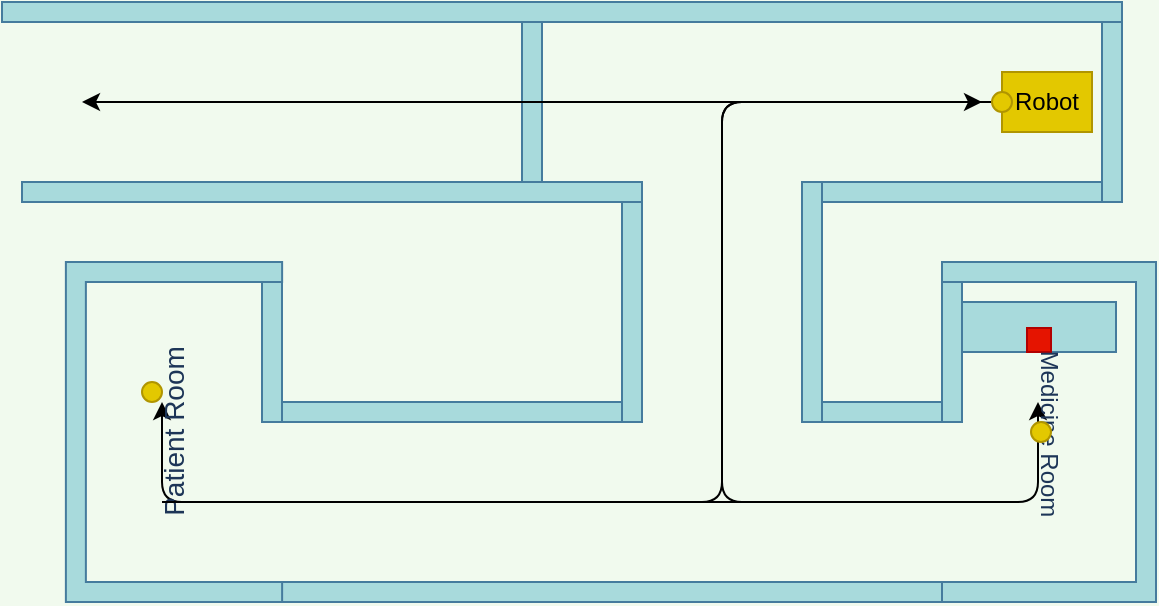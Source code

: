 <mxfile>
    <diagram id="Yp99EcE86TbjtTeTYBdj" name="Hospital Scenario 0">
        <mxGraphModel dx="722" dy="573" grid="1" gridSize="10" guides="1" tooltips="1" connect="1" arrows="1" fold="1" page="1" pageScale="1" pageWidth="583" pageHeight="413" background="#F1FAEE" math="0" shadow="0">
            <root>
                <mxCell id="0"/>
                <mxCell id="1" parent="0"/>
                <object label="&lt;font color=&quot;#000000&quot;&gt;Robot&lt;/font&gt;" type="robot" collision_tag="stopEvent" component_Claw="[80, 1]" name="wall_e" orientation="180" id="XaaZAw79OCWD7nJUf5TW-4">
                    <mxCell style="rounded=0;whiteSpace=wrap;html=1;strokeColor=#B09500;fontColor=#ffffff;fillColor=#e3c800;" parent="1" vertex="1">
                        <mxGeometry x="500" y="65" width="45" height="30" as="geometry"/>
                    </mxCell>
                </object>
                <mxCell id="XaaZAw79OCWD7nJUf5TW-5" value="" style="verticalLabelPosition=bottom;html=1;verticalAlign=top;align=center;shape=mxgraph.floorplan.wall;fillColor=#A8DADC;direction=south;strokeColor=#457B9D;fontColor=#1D3557;" parent="1" vertex="1">
                    <mxGeometry x="400" y="120" width="10" height="120" as="geometry"/>
                </mxCell>
                <mxCell id="XaaZAw79OCWD7nJUf5TW-6" value="" style="verticalLabelPosition=bottom;html=1;verticalAlign=top;align=center;shape=mxgraph.floorplan.wall;fillColor=#A8DADC;direction=west;strokeColor=#457B9D;fontColor=#1D3557;" parent="1" vertex="1">
                    <mxGeometry y="30" width="560" height="10" as="geometry"/>
                </mxCell>
                <mxCell id="XaaZAw79OCWD7nJUf5TW-7" value="" style="verticalLabelPosition=bottom;html=1;verticalAlign=top;align=center;shape=mxgraph.floorplan.wall;fillColor=#A8DADC;direction=south;strokeColor=#457B9D;fontColor=#1D3557;" parent="1" vertex="1">
                    <mxGeometry x="310" y="120" width="10" height="120" as="geometry"/>
                </mxCell>
                <mxCell id="XaaZAw79OCWD7nJUf5TW-8" value="" style="verticalLabelPosition=bottom;html=1;verticalAlign=top;align=center;shape=mxgraph.floorplan.wall;fillColor=#A8DADC;direction=west;strokeColor=#457B9D;fontColor=#1D3557;" parent="1" vertex="1">
                    <mxGeometry x="10" y="120" width="310" height="10" as="geometry"/>
                </mxCell>
                <mxCell id="XaaZAw79OCWD7nJUf5TW-9" value="" style="verticalLabelPosition=bottom;html=1;verticalAlign=top;align=center;shape=mxgraph.floorplan.wall;fillColor=#A8DADC;direction=west;strokeColor=#457B9D;fontColor=#1D3557;" parent="1" vertex="1">
                    <mxGeometry x="140" y="230" width="170" height="10" as="geometry"/>
                </mxCell>
                <mxCell id="XaaZAw79OCWD7nJUf5TW-10" value="" style="verticalLabelPosition=bottom;html=1;verticalAlign=top;align=center;shape=mxgraph.floorplan.wall;fillColor=#A8DADC;direction=south;strokeColor=#457B9D;fontColor=#1D3557;" parent="1" vertex="1">
                    <mxGeometry x="130" y="170" width="10" height="70" as="geometry"/>
                </mxCell>
                <mxCell id="XaaZAw79OCWD7nJUf5TW-11" value="" style="verticalLabelPosition=bottom;html=1;verticalAlign=top;align=center;shape=mxgraph.floorplan.wall;fillColor=#A8DADC;direction=south;strokeColor=#457B9D;fontColor=#1D3557;" parent="1" vertex="1">
                    <mxGeometry x="470" y="170" width="10" height="70" as="geometry"/>
                </mxCell>
                <mxCell id="XaaZAw79OCWD7nJUf5TW-12" value="" style="verticalLabelPosition=bottom;html=1;verticalAlign=top;align=center;shape=mxgraph.floorplan.wall;fillColor=#A8DADC;direction=west;strokeColor=#457B9D;fontColor=#1D3557;" parent="1" vertex="1">
                    <mxGeometry x="410" y="230" width="60" height="10" as="geometry"/>
                </mxCell>
                <mxCell id="XaaZAw79OCWD7nJUf5TW-13" value="" style="verticalLabelPosition=bottom;html=1;verticalAlign=top;align=center;shape=mxgraph.floorplan.wall;fillColor=#A8DADC;direction=west;strokeColor=#457B9D;fontColor=#1D3557;" parent="1" vertex="1">
                    <mxGeometry x="140" y="320" width="340" height="10" as="geometry"/>
                </mxCell>
                <object label="" type="map-path" id="Y7Bzf0jI6VJ8z7jc9NQ7-1">
                    <mxCell style="endArrow=classic;html=1;exitX=0;exitY=0.5;exitDx=0;exitDy=0;labelBackgroundColor=#F1FAEE;fontColor=#1D3557;strokeColor=#000000;" parent="1" source="XaaZAw79OCWD7nJUf5TW-4" edge="1">
                        <mxGeometry width="50" height="50" relative="1" as="geometry">
                            <mxPoint x="490" y="80" as="sourcePoint"/>
                            <mxPoint x="518" y="230" as="targetPoint"/>
                            <Array as="points">
                                <mxPoint x="360" y="80"/>
                                <mxPoint x="360" y="280"/>
                                <mxPoint x="518" y="280"/>
                            </Array>
                        </mxGeometry>
                    </mxCell>
                </object>
                <mxCell id="Y7Bzf0jI6VJ8z7jc9NQ7-2" value="" style="rounded=0;whiteSpace=wrap;html=1;fillColor=#A8DADC;strokeColor=#457B9D;fontColor=#1D3557;" parent="1" vertex="1">
                    <mxGeometry x="480" y="180" width="77" height="25" as="geometry"/>
                </mxCell>
                <object label="" type="map-path" id="CDSX7yOxOUjXz9ZWq8lS-1">
                    <mxCell style="endArrow=classic;html=1;labelBackgroundColor=#F1FAEE;fontColor=#1D3557;strokeColor=#000000;" parent="1" edge="1">
                        <mxGeometry width="50" height="50" relative="1" as="geometry">
                            <mxPoint x="500" y="280" as="sourcePoint"/>
                            <mxPoint x="80" y="230" as="targetPoint"/>
                            <Array as="points">
                                <mxPoint x="80" y="280"/>
                            </Array>
                        </mxGeometry>
                    </mxCell>
                </object>
                <mxCell id="CDSX7yOxOUjXz9ZWq8lS-2" value="" style="verticalLabelPosition=bottom;html=1;verticalAlign=top;align=center;shape=mxgraph.floorplan.wall;fillColor=#A8DADC;direction=south;strokeColor=#457B9D;fontColor=#1D3557;" parent="1" vertex="1">
                    <mxGeometry x="260" y="40" width="10" height="80" as="geometry"/>
                </mxCell>
                <object label="" type="map-path" id="CDSX7yOxOUjXz9ZWq8lS-3">
                    <mxCell style="endArrow=classic;html=1;labelBackgroundColor=#F1FAEE;fontColor=#1D3557;strokeColor=#000000;" parent="1" edge="1">
                        <mxGeometry width="50" height="50" relative="1" as="geometry">
                            <mxPoint x="490" y="80" as="sourcePoint"/>
                            <mxPoint x="40" y="80" as="targetPoint"/>
                        </mxGeometry>
                    </mxCell>
                </object>
                <object label="" type="pickable" name="medicine" weight="0.2" id="CDSX7yOxOUjXz9ZWq8lS-4">
                    <mxCell style="rounded=0;whiteSpace=wrap;html=1;fillColor=#e51400;strokeColor=#B20000;fontColor=#ffffff;" parent="1" vertex="1">
                        <mxGeometry x="512.5" y="193" width="12" height="12" as="geometry"/>
                    </mxCell>
                </object>
                <mxCell id="eMFEXRY4Y2-7gtaYJtUj-1" value="&lt;font style=&quot;font-size: 14px&quot;&gt;Patient Room&lt;/font&gt;" style="verticalLabelPosition=middle;html=1;verticalAlign=middle;align=center;shape=mxgraph.floorplan.wallU;fillColor=#A8DADC;rotation=-90;labelPosition=center;strokeColor=#457B9D;fontColor=#1D3557;" parent="1" vertex="1">
                    <mxGeometry x="1" y="190.94" width="170" height="108.12" as="geometry"/>
                </mxCell>
                <mxCell id="eMFEXRY4Y2-7gtaYJtUj-2" value="Medicine Room" style="verticalLabelPosition=middle;html=1;verticalAlign=middle;align=center;shape=mxgraph.floorplan.wallU;fillColor=#A8DADC;rotation=90;labelPosition=center;strokeColor=#457B9D;fontColor=#1D3557;" parent="1" vertex="1">
                    <mxGeometry x="438.5" y="191.5" width="170" height="107" as="geometry"/>
                </mxCell>
                <mxCell id="eMFEXRY4Y2-7gtaYJtUj-3" value="" style="verticalLabelPosition=bottom;html=1;verticalAlign=top;align=center;shape=mxgraph.floorplan.wall;fillColor=#A8DADC;direction=south;strokeColor=#457B9D;fontColor=#1D3557;" parent="1" vertex="1">
                    <mxGeometry x="550" y="40" width="10" height="90" as="geometry"/>
                </mxCell>
                <mxCell id="eMFEXRY4Y2-7gtaYJtUj-4" value="" style="verticalLabelPosition=bottom;html=1;verticalAlign=top;align=center;shape=mxgraph.floorplan.wall;fillColor=#A8DADC;strokeColor=#457B9D;fontColor=#1D3557;" parent="1" vertex="1">
                    <mxGeometry x="410" y="120" width="140" height="10" as="geometry"/>
                </mxCell>
                <object label="" type="map-path" id="MtlUYL0zB10NUilJHkJb-1">
                    <mxCell style="endArrow=classic;html=1;labelBackgroundColor=#F1FAEE;fontColor=#1D3557;strokeColor=#000000;" parent="1" edge="1">
                        <mxGeometry width="50" height="50" relative="1" as="geometry">
                            <mxPoint x="80" y="280" as="sourcePoint"/>
                            <mxPoint x="490" y="80" as="targetPoint"/>
                            <Array as="points">
                                <mxPoint x="360" y="280"/>
                                <mxPoint x="360" y="80"/>
                            </Array>
                        </mxGeometry>
                    </mxCell>
                </object>
                <object label="" type="POI" tag="medRoom" id="2">
                    <mxCell style="ellipse;whiteSpace=wrap;html=1;aspect=fixed;fillColor=#e3c800;strokeColor=#B09500;fontColor=#ffffff;" parent="1" vertex="1">
                        <mxGeometry x="514.5" y="240" width="10" height="10" as="geometry"/>
                    </mxCell>
                </object>
                <object label="" type="POI" tag="patientRoom" id="10">
                    <mxCell style="ellipse;whiteSpace=wrap;html=1;aspect=fixed;fillColor=#e3c800;strokeColor=#B09500;fontColor=#ffffff;" parent="1" vertex="1">
                        <mxGeometry x="70" y="220" width="10" height="10" as="geometry"/>
                    </mxCell>
                </object>
                <object label="" type="POI" tag="robotHome" id="14">
                    <mxCell style="ellipse;whiteSpace=wrap;html=1;aspect=fixed;fillColor=#e3c800;strokeColor=#B09500;fontColor=#ffffff;" parent="1" vertex="1">
                        <mxGeometry x="495" y="75" width="10" height="10" as="geometry"/>
                    </mxCell>
                </object>
            </root>
        </mxGraphModel>
    </diagram>
</mxfile>